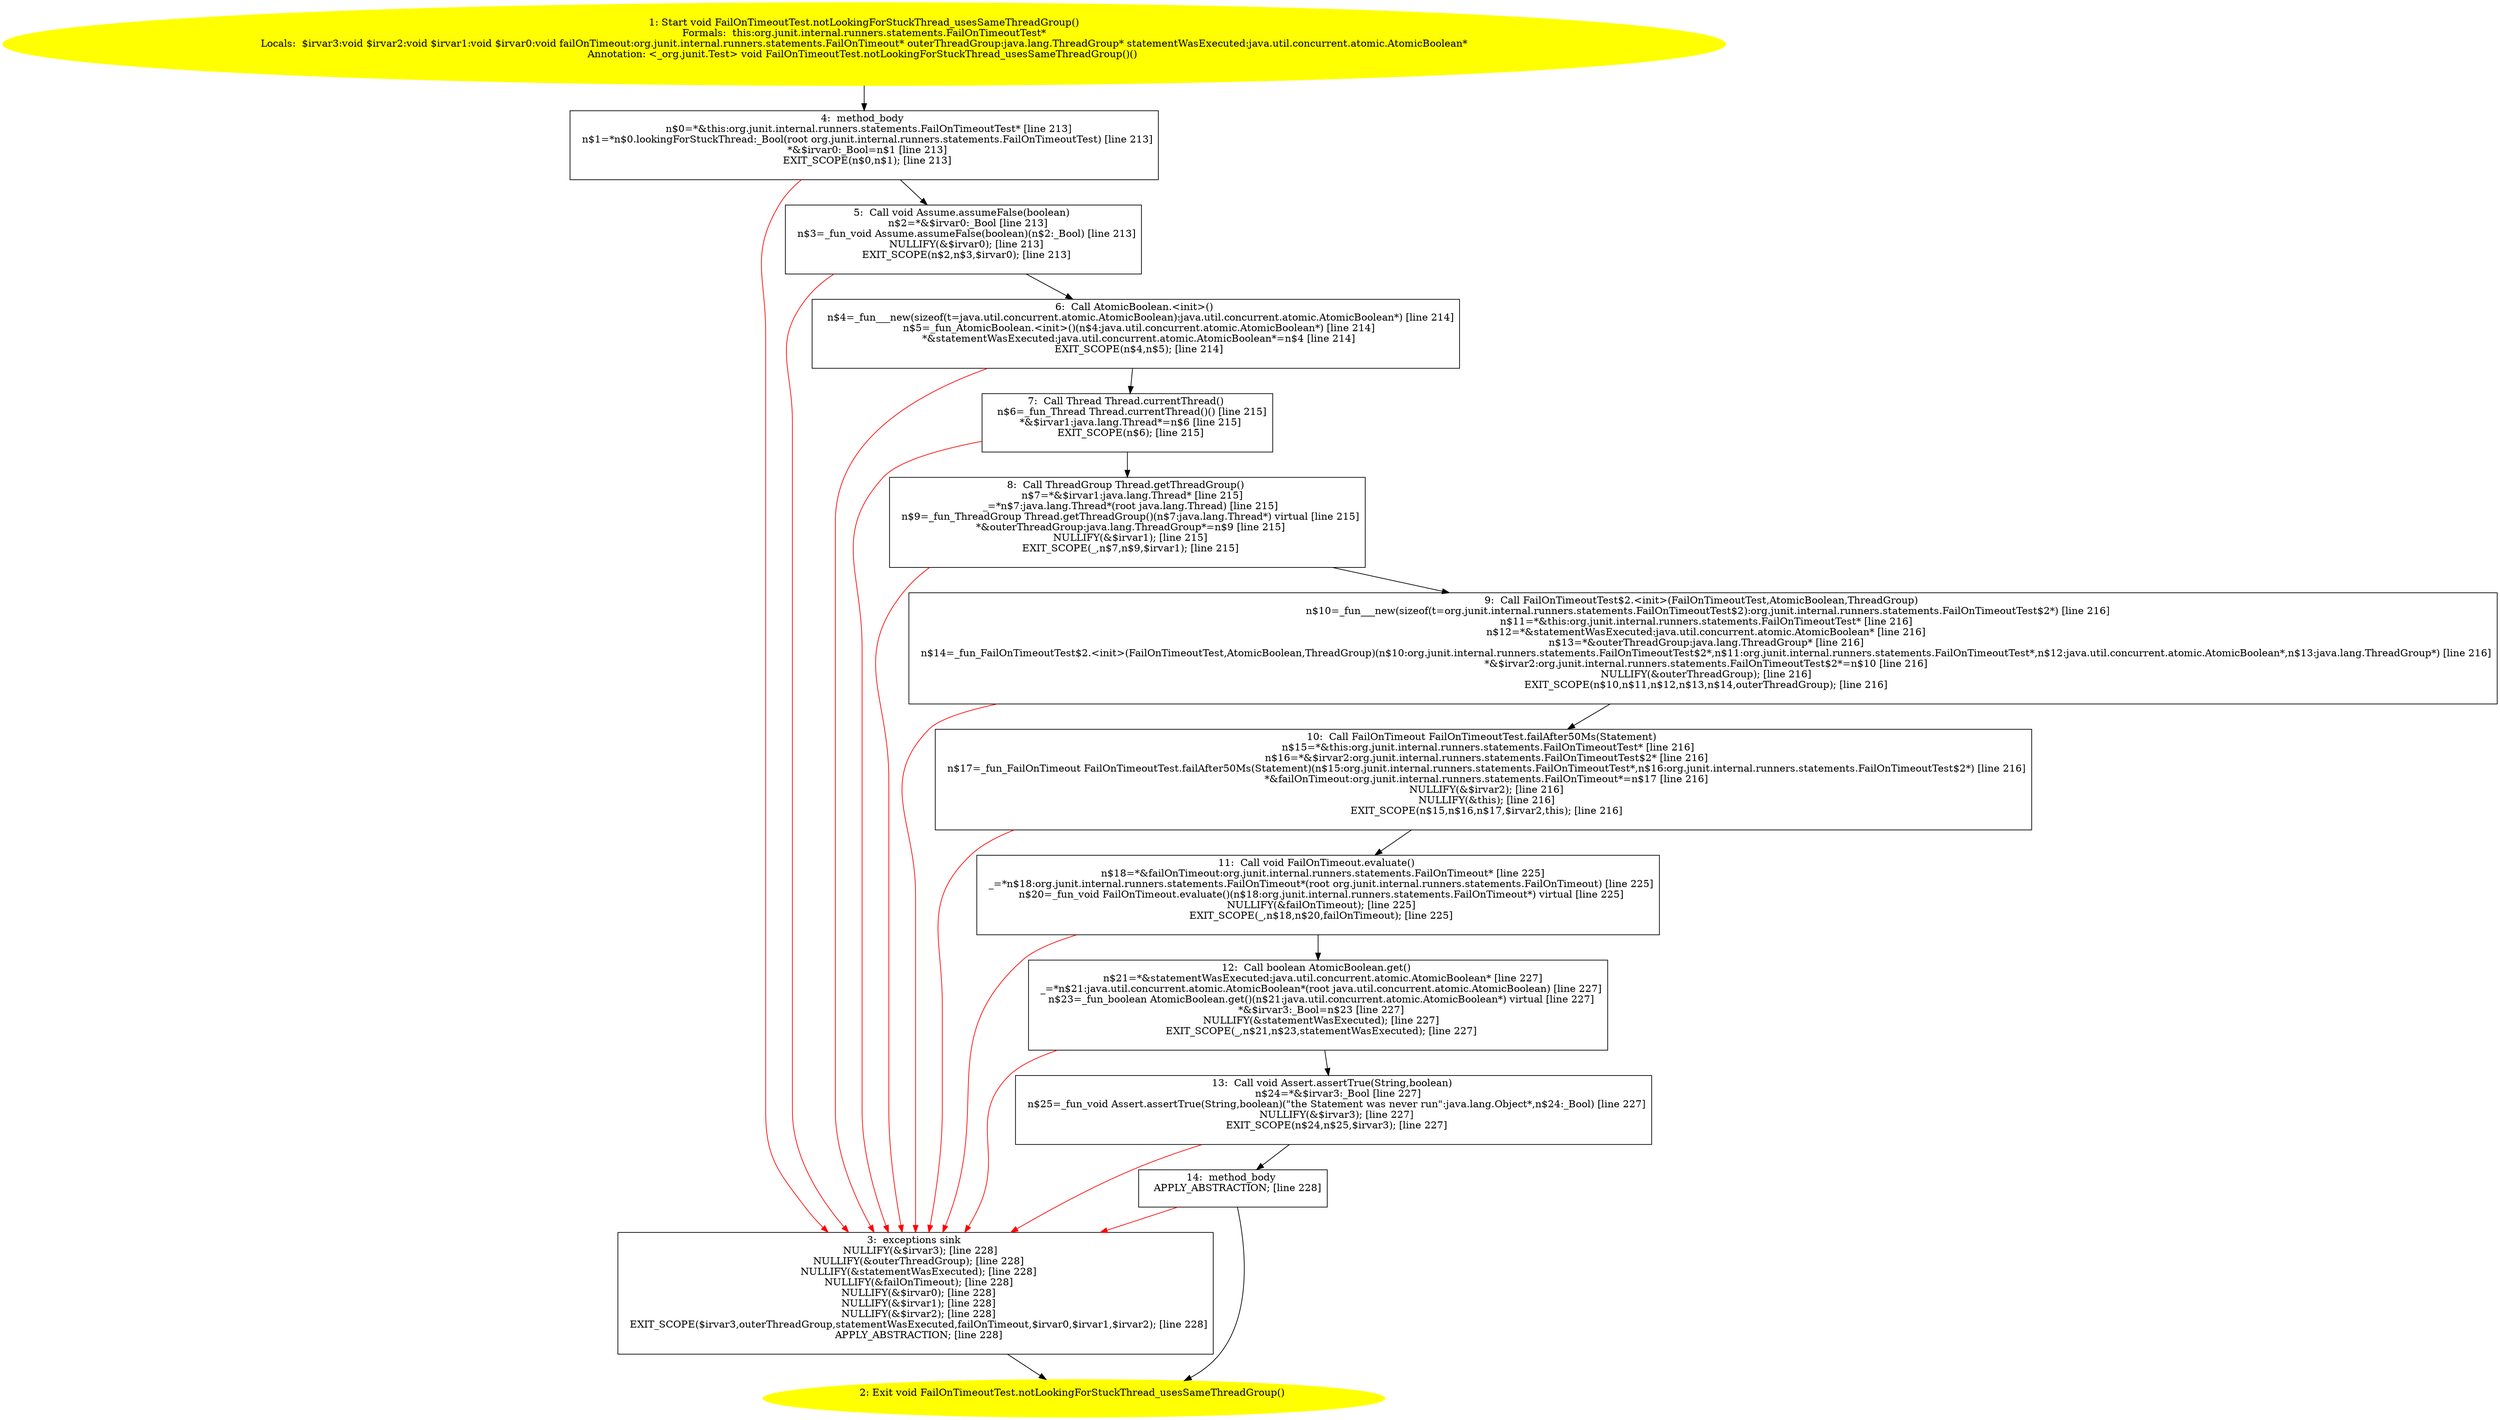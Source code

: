 /* @generated */
digraph cfg {
"org.junit.internal.runners.statements.FailOnTimeoutTest.notLookingForStuckThread_usesSameThreadGroup.ba587bc4c66144c5dac445fc15ff2f64_1" [label="1: Start void FailOnTimeoutTest.notLookingForStuckThread_usesSameThreadGroup()\nFormals:  this:org.junit.internal.runners.statements.FailOnTimeoutTest*\nLocals:  $irvar3:void $irvar2:void $irvar1:void $irvar0:void failOnTimeout:org.junit.internal.runners.statements.FailOnTimeout* outerThreadGroup:java.lang.ThreadGroup* statementWasExecuted:java.util.concurrent.atomic.AtomicBoolean*\nAnnotation: <_org.junit.Test> void FailOnTimeoutTest.notLookingForStuckThread_usesSameThreadGroup()() \n  " color=yellow style=filled]
	

	 "org.junit.internal.runners.statements.FailOnTimeoutTest.notLookingForStuckThread_usesSameThreadGroup.ba587bc4c66144c5dac445fc15ff2f64_1" -> "org.junit.internal.runners.statements.FailOnTimeoutTest.notLookingForStuckThread_usesSameThreadGroup.ba587bc4c66144c5dac445fc15ff2f64_4" ;
"org.junit.internal.runners.statements.FailOnTimeoutTest.notLookingForStuckThread_usesSameThreadGroup.ba587bc4c66144c5dac445fc15ff2f64_2" [label="2: Exit void FailOnTimeoutTest.notLookingForStuckThread_usesSameThreadGroup() \n  " color=yellow style=filled]
	

"org.junit.internal.runners.statements.FailOnTimeoutTest.notLookingForStuckThread_usesSameThreadGroup.ba587bc4c66144c5dac445fc15ff2f64_3" [label="3:  exceptions sink \n   NULLIFY(&$irvar3); [line 228]\n  NULLIFY(&outerThreadGroup); [line 228]\n  NULLIFY(&statementWasExecuted); [line 228]\n  NULLIFY(&failOnTimeout); [line 228]\n  NULLIFY(&$irvar0); [line 228]\n  NULLIFY(&$irvar1); [line 228]\n  NULLIFY(&$irvar2); [line 228]\n  EXIT_SCOPE($irvar3,outerThreadGroup,statementWasExecuted,failOnTimeout,$irvar0,$irvar1,$irvar2); [line 228]\n  APPLY_ABSTRACTION; [line 228]\n " shape="box"]
	

	 "org.junit.internal.runners.statements.FailOnTimeoutTest.notLookingForStuckThread_usesSameThreadGroup.ba587bc4c66144c5dac445fc15ff2f64_3" -> "org.junit.internal.runners.statements.FailOnTimeoutTest.notLookingForStuckThread_usesSameThreadGroup.ba587bc4c66144c5dac445fc15ff2f64_2" ;
"org.junit.internal.runners.statements.FailOnTimeoutTest.notLookingForStuckThread_usesSameThreadGroup.ba587bc4c66144c5dac445fc15ff2f64_4" [label="4:  method_body \n   n$0=*&this:org.junit.internal.runners.statements.FailOnTimeoutTest* [line 213]\n  n$1=*n$0.lookingForStuckThread:_Bool(root org.junit.internal.runners.statements.FailOnTimeoutTest) [line 213]\n  *&$irvar0:_Bool=n$1 [line 213]\n  EXIT_SCOPE(n$0,n$1); [line 213]\n " shape="box"]
	

	 "org.junit.internal.runners.statements.FailOnTimeoutTest.notLookingForStuckThread_usesSameThreadGroup.ba587bc4c66144c5dac445fc15ff2f64_4" -> "org.junit.internal.runners.statements.FailOnTimeoutTest.notLookingForStuckThread_usesSameThreadGroup.ba587bc4c66144c5dac445fc15ff2f64_5" ;
	 "org.junit.internal.runners.statements.FailOnTimeoutTest.notLookingForStuckThread_usesSameThreadGroup.ba587bc4c66144c5dac445fc15ff2f64_4" -> "org.junit.internal.runners.statements.FailOnTimeoutTest.notLookingForStuckThread_usesSameThreadGroup.ba587bc4c66144c5dac445fc15ff2f64_3" [color="red" ];
"org.junit.internal.runners.statements.FailOnTimeoutTest.notLookingForStuckThread_usesSameThreadGroup.ba587bc4c66144c5dac445fc15ff2f64_5" [label="5:  Call void Assume.assumeFalse(boolean) \n   n$2=*&$irvar0:_Bool [line 213]\n  n$3=_fun_void Assume.assumeFalse(boolean)(n$2:_Bool) [line 213]\n  NULLIFY(&$irvar0); [line 213]\n  EXIT_SCOPE(n$2,n$3,$irvar0); [line 213]\n " shape="box"]
	

	 "org.junit.internal.runners.statements.FailOnTimeoutTest.notLookingForStuckThread_usesSameThreadGroup.ba587bc4c66144c5dac445fc15ff2f64_5" -> "org.junit.internal.runners.statements.FailOnTimeoutTest.notLookingForStuckThread_usesSameThreadGroup.ba587bc4c66144c5dac445fc15ff2f64_6" ;
	 "org.junit.internal.runners.statements.FailOnTimeoutTest.notLookingForStuckThread_usesSameThreadGroup.ba587bc4c66144c5dac445fc15ff2f64_5" -> "org.junit.internal.runners.statements.FailOnTimeoutTest.notLookingForStuckThread_usesSameThreadGroup.ba587bc4c66144c5dac445fc15ff2f64_3" [color="red" ];
"org.junit.internal.runners.statements.FailOnTimeoutTest.notLookingForStuckThread_usesSameThreadGroup.ba587bc4c66144c5dac445fc15ff2f64_6" [label="6:  Call AtomicBoolean.<init>() \n   n$4=_fun___new(sizeof(t=java.util.concurrent.atomic.AtomicBoolean):java.util.concurrent.atomic.AtomicBoolean*) [line 214]\n  n$5=_fun_AtomicBoolean.<init>()(n$4:java.util.concurrent.atomic.AtomicBoolean*) [line 214]\n  *&statementWasExecuted:java.util.concurrent.atomic.AtomicBoolean*=n$4 [line 214]\n  EXIT_SCOPE(n$4,n$5); [line 214]\n " shape="box"]
	

	 "org.junit.internal.runners.statements.FailOnTimeoutTest.notLookingForStuckThread_usesSameThreadGroup.ba587bc4c66144c5dac445fc15ff2f64_6" -> "org.junit.internal.runners.statements.FailOnTimeoutTest.notLookingForStuckThread_usesSameThreadGroup.ba587bc4c66144c5dac445fc15ff2f64_7" ;
	 "org.junit.internal.runners.statements.FailOnTimeoutTest.notLookingForStuckThread_usesSameThreadGroup.ba587bc4c66144c5dac445fc15ff2f64_6" -> "org.junit.internal.runners.statements.FailOnTimeoutTest.notLookingForStuckThread_usesSameThreadGroup.ba587bc4c66144c5dac445fc15ff2f64_3" [color="red" ];
"org.junit.internal.runners.statements.FailOnTimeoutTest.notLookingForStuckThread_usesSameThreadGroup.ba587bc4c66144c5dac445fc15ff2f64_7" [label="7:  Call Thread Thread.currentThread() \n   n$6=_fun_Thread Thread.currentThread()() [line 215]\n  *&$irvar1:java.lang.Thread*=n$6 [line 215]\n  EXIT_SCOPE(n$6); [line 215]\n " shape="box"]
	

	 "org.junit.internal.runners.statements.FailOnTimeoutTest.notLookingForStuckThread_usesSameThreadGroup.ba587bc4c66144c5dac445fc15ff2f64_7" -> "org.junit.internal.runners.statements.FailOnTimeoutTest.notLookingForStuckThread_usesSameThreadGroup.ba587bc4c66144c5dac445fc15ff2f64_8" ;
	 "org.junit.internal.runners.statements.FailOnTimeoutTest.notLookingForStuckThread_usesSameThreadGroup.ba587bc4c66144c5dac445fc15ff2f64_7" -> "org.junit.internal.runners.statements.FailOnTimeoutTest.notLookingForStuckThread_usesSameThreadGroup.ba587bc4c66144c5dac445fc15ff2f64_3" [color="red" ];
"org.junit.internal.runners.statements.FailOnTimeoutTest.notLookingForStuckThread_usesSameThreadGroup.ba587bc4c66144c5dac445fc15ff2f64_8" [label="8:  Call ThreadGroup Thread.getThreadGroup() \n   n$7=*&$irvar1:java.lang.Thread* [line 215]\n  _=*n$7:java.lang.Thread*(root java.lang.Thread) [line 215]\n  n$9=_fun_ThreadGroup Thread.getThreadGroup()(n$7:java.lang.Thread*) virtual [line 215]\n  *&outerThreadGroup:java.lang.ThreadGroup*=n$9 [line 215]\n  NULLIFY(&$irvar1); [line 215]\n  EXIT_SCOPE(_,n$7,n$9,$irvar1); [line 215]\n " shape="box"]
	

	 "org.junit.internal.runners.statements.FailOnTimeoutTest.notLookingForStuckThread_usesSameThreadGroup.ba587bc4c66144c5dac445fc15ff2f64_8" -> "org.junit.internal.runners.statements.FailOnTimeoutTest.notLookingForStuckThread_usesSameThreadGroup.ba587bc4c66144c5dac445fc15ff2f64_9" ;
	 "org.junit.internal.runners.statements.FailOnTimeoutTest.notLookingForStuckThread_usesSameThreadGroup.ba587bc4c66144c5dac445fc15ff2f64_8" -> "org.junit.internal.runners.statements.FailOnTimeoutTest.notLookingForStuckThread_usesSameThreadGroup.ba587bc4c66144c5dac445fc15ff2f64_3" [color="red" ];
"org.junit.internal.runners.statements.FailOnTimeoutTest.notLookingForStuckThread_usesSameThreadGroup.ba587bc4c66144c5dac445fc15ff2f64_9" [label="9:  Call FailOnTimeoutTest$2.<init>(FailOnTimeoutTest,AtomicBoolean,ThreadGroup) \n   n$10=_fun___new(sizeof(t=org.junit.internal.runners.statements.FailOnTimeoutTest$2):org.junit.internal.runners.statements.FailOnTimeoutTest$2*) [line 216]\n  n$11=*&this:org.junit.internal.runners.statements.FailOnTimeoutTest* [line 216]\n  n$12=*&statementWasExecuted:java.util.concurrent.atomic.AtomicBoolean* [line 216]\n  n$13=*&outerThreadGroup:java.lang.ThreadGroup* [line 216]\n  n$14=_fun_FailOnTimeoutTest$2.<init>(FailOnTimeoutTest,AtomicBoolean,ThreadGroup)(n$10:org.junit.internal.runners.statements.FailOnTimeoutTest$2*,n$11:org.junit.internal.runners.statements.FailOnTimeoutTest*,n$12:java.util.concurrent.atomic.AtomicBoolean*,n$13:java.lang.ThreadGroup*) [line 216]\n  *&$irvar2:org.junit.internal.runners.statements.FailOnTimeoutTest$2*=n$10 [line 216]\n  NULLIFY(&outerThreadGroup); [line 216]\n  EXIT_SCOPE(n$10,n$11,n$12,n$13,n$14,outerThreadGroup); [line 216]\n " shape="box"]
	

	 "org.junit.internal.runners.statements.FailOnTimeoutTest.notLookingForStuckThread_usesSameThreadGroup.ba587bc4c66144c5dac445fc15ff2f64_9" -> "org.junit.internal.runners.statements.FailOnTimeoutTest.notLookingForStuckThread_usesSameThreadGroup.ba587bc4c66144c5dac445fc15ff2f64_10" ;
	 "org.junit.internal.runners.statements.FailOnTimeoutTest.notLookingForStuckThread_usesSameThreadGroup.ba587bc4c66144c5dac445fc15ff2f64_9" -> "org.junit.internal.runners.statements.FailOnTimeoutTest.notLookingForStuckThread_usesSameThreadGroup.ba587bc4c66144c5dac445fc15ff2f64_3" [color="red" ];
"org.junit.internal.runners.statements.FailOnTimeoutTest.notLookingForStuckThread_usesSameThreadGroup.ba587bc4c66144c5dac445fc15ff2f64_10" [label="10:  Call FailOnTimeout FailOnTimeoutTest.failAfter50Ms(Statement) \n   n$15=*&this:org.junit.internal.runners.statements.FailOnTimeoutTest* [line 216]\n  n$16=*&$irvar2:org.junit.internal.runners.statements.FailOnTimeoutTest$2* [line 216]\n  n$17=_fun_FailOnTimeout FailOnTimeoutTest.failAfter50Ms(Statement)(n$15:org.junit.internal.runners.statements.FailOnTimeoutTest*,n$16:org.junit.internal.runners.statements.FailOnTimeoutTest$2*) [line 216]\n  *&failOnTimeout:org.junit.internal.runners.statements.FailOnTimeout*=n$17 [line 216]\n  NULLIFY(&$irvar2); [line 216]\n  NULLIFY(&this); [line 216]\n  EXIT_SCOPE(n$15,n$16,n$17,$irvar2,this); [line 216]\n " shape="box"]
	

	 "org.junit.internal.runners.statements.FailOnTimeoutTest.notLookingForStuckThread_usesSameThreadGroup.ba587bc4c66144c5dac445fc15ff2f64_10" -> "org.junit.internal.runners.statements.FailOnTimeoutTest.notLookingForStuckThread_usesSameThreadGroup.ba587bc4c66144c5dac445fc15ff2f64_11" ;
	 "org.junit.internal.runners.statements.FailOnTimeoutTest.notLookingForStuckThread_usesSameThreadGroup.ba587bc4c66144c5dac445fc15ff2f64_10" -> "org.junit.internal.runners.statements.FailOnTimeoutTest.notLookingForStuckThread_usesSameThreadGroup.ba587bc4c66144c5dac445fc15ff2f64_3" [color="red" ];
"org.junit.internal.runners.statements.FailOnTimeoutTest.notLookingForStuckThread_usesSameThreadGroup.ba587bc4c66144c5dac445fc15ff2f64_11" [label="11:  Call void FailOnTimeout.evaluate() \n   n$18=*&failOnTimeout:org.junit.internal.runners.statements.FailOnTimeout* [line 225]\n  _=*n$18:org.junit.internal.runners.statements.FailOnTimeout*(root org.junit.internal.runners.statements.FailOnTimeout) [line 225]\n  n$20=_fun_void FailOnTimeout.evaluate()(n$18:org.junit.internal.runners.statements.FailOnTimeout*) virtual [line 225]\n  NULLIFY(&failOnTimeout); [line 225]\n  EXIT_SCOPE(_,n$18,n$20,failOnTimeout); [line 225]\n " shape="box"]
	

	 "org.junit.internal.runners.statements.FailOnTimeoutTest.notLookingForStuckThread_usesSameThreadGroup.ba587bc4c66144c5dac445fc15ff2f64_11" -> "org.junit.internal.runners.statements.FailOnTimeoutTest.notLookingForStuckThread_usesSameThreadGroup.ba587bc4c66144c5dac445fc15ff2f64_12" ;
	 "org.junit.internal.runners.statements.FailOnTimeoutTest.notLookingForStuckThread_usesSameThreadGroup.ba587bc4c66144c5dac445fc15ff2f64_11" -> "org.junit.internal.runners.statements.FailOnTimeoutTest.notLookingForStuckThread_usesSameThreadGroup.ba587bc4c66144c5dac445fc15ff2f64_3" [color="red" ];
"org.junit.internal.runners.statements.FailOnTimeoutTest.notLookingForStuckThread_usesSameThreadGroup.ba587bc4c66144c5dac445fc15ff2f64_12" [label="12:  Call boolean AtomicBoolean.get() \n   n$21=*&statementWasExecuted:java.util.concurrent.atomic.AtomicBoolean* [line 227]\n  _=*n$21:java.util.concurrent.atomic.AtomicBoolean*(root java.util.concurrent.atomic.AtomicBoolean) [line 227]\n  n$23=_fun_boolean AtomicBoolean.get()(n$21:java.util.concurrent.atomic.AtomicBoolean*) virtual [line 227]\n  *&$irvar3:_Bool=n$23 [line 227]\n  NULLIFY(&statementWasExecuted); [line 227]\n  EXIT_SCOPE(_,n$21,n$23,statementWasExecuted); [line 227]\n " shape="box"]
	

	 "org.junit.internal.runners.statements.FailOnTimeoutTest.notLookingForStuckThread_usesSameThreadGroup.ba587bc4c66144c5dac445fc15ff2f64_12" -> "org.junit.internal.runners.statements.FailOnTimeoutTest.notLookingForStuckThread_usesSameThreadGroup.ba587bc4c66144c5dac445fc15ff2f64_13" ;
	 "org.junit.internal.runners.statements.FailOnTimeoutTest.notLookingForStuckThread_usesSameThreadGroup.ba587bc4c66144c5dac445fc15ff2f64_12" -> "org.junit.internal.runners.statements.FailOnTimeoutTest.notLookingForStuckThread_usesSameThreadGroup.ba587bc4c66144c5dac445fc15ff2f64_3" [color="red" ];
"org.junit.internal.runners.statements.FailOnTimeoutTest.notLookingForStuckThread_usesSameThreadGroup.ba587bc4c66144c5dac445fc15ff2f64_13" [label="13:  Call void Assert.assertTrue(String,boolean) \n   n$24=*&$irvar3:_Bool [line 227]\n  n$25=_fun_void Assert.assertTrue(String,boolean)(\"the Statement was never run\":java.lang.Object*,n$24:_Bool) [line 227]\n  NULLIFY(&$irvar3); [line 227]\n  EXIT_SCOPE(n$24,n$25,$irvar3); [line 227]\n " shape="box"]
	

	 "org.junit.internal.runners.statements.FailOnTimeoutTest.notLookingForStuckThread_usesSameThreadGroup.ba587bc4c66144c5dac445fc15ff2f64_13" -> "org.junit.internal.runners.statements.FailOnTimeoutTest.notLookingForStuckThread_usesSameThreadGroup.ba587bc4c66144c5dac445fc15ff2f64_14" ;
	 "org.junit.internal.runners.statements.FailOnTimeoutTest.notLookingForStuckThread_usesSameThreadGroup.ba587bc4c66144c5dac445fc15ff2f64_13" -> "org.junit.internal.runners.statements.FailOnTimeoutTest.notLookingForStuckThread_usesSameThreadGroup.ba587bc4c66144c5dac445fc15ff2f64_3" [color="red" ];
"org.junit.internal.runners.statements.FailOnTimeoutTest.notLookingForStuckThread_usesSameThreadGroup.ba587bc4c66144c5dac445fc15ff2f64_14" [label="14:  method_body \n   APPLY_ABSTRACTION; [line 228]\n " shape="box"]
	

	 "org.junit.internal.runners.statements.FailOnTimeoutTest.notLookingForStuckThread_usesSameThreadGroup.ba587bc4c66144c5dac445fc15ff2f64_14" -> "org.junit.internal.runners.statements.FailOnTimeoutTest.notLookingForStuckThread_usesSameThreadGroup.ba587bc4c66144c5dac445fc15ff2f64_2" ;
	 "org.junit.internal.runners.statements.FailOnTimeoutTest.notLookingForStuckThread_usesSameThreadGroup.ba587bc4c66144c5dac445fc15ff2f64_14" -> "org.junit.internal.runners.statements.FailOnTimeoutTest.notLookingForStuckThread_usesSameThreadGroup.ba587bc4c66144c5dac445fc15ff2f64_3" [color="red" ];
}
